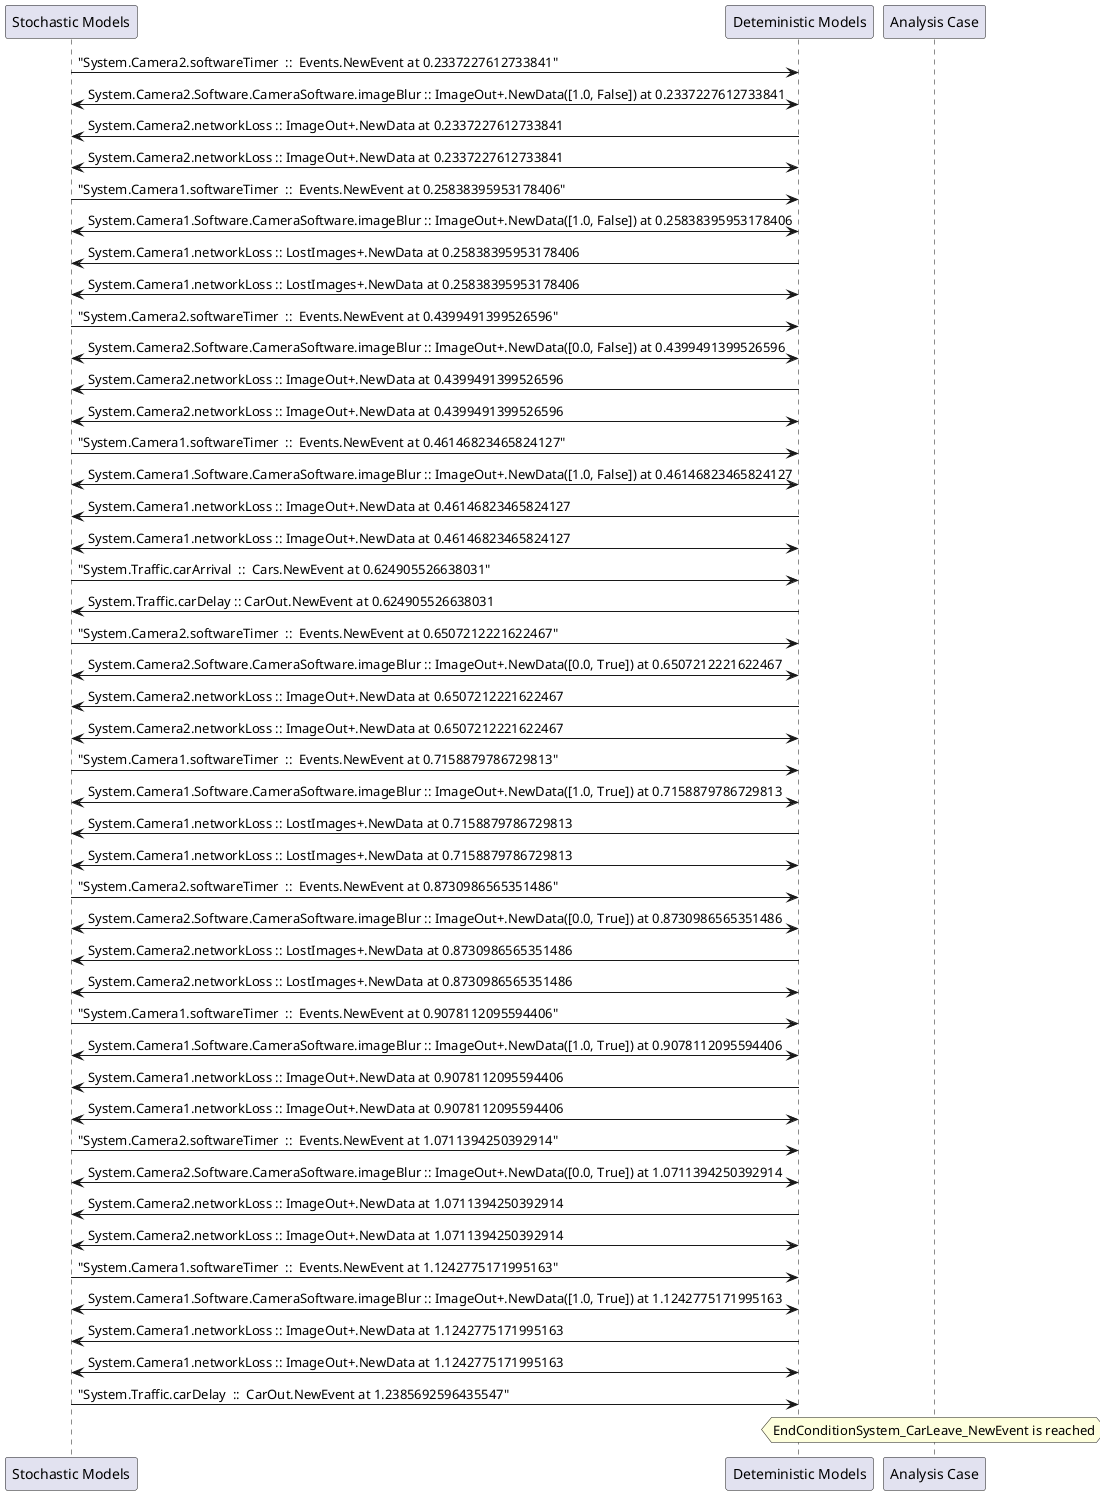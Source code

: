 
	@startuml
	participant "Stochastic Models" as stochmodel
	participant "Deteministic Models" as detmodel
	participant "Analysis Case" as analysis
	{10928_stop} stochmodel -> detmodel : "System.Camera2.softwareTimer  ::  Events.NewEvent at 0.2337227612733841"
detmodel <-> stochmodel : System.Camera2.Software.CameraSoftware.imageBlur :: ImageOut+.NewData([1.0, False]) at 0.2337227612733841
detmodel -> stochmodel : System.Camera2.networkLoss :: ImageOut+.NewData at 0.2337227612733841
detmodel <-> stochmodel : System.Camera2.networkLoss :: ImageOut+.NewData at 0.2337227612733841
{10913_stop} stochmodel -> detmodel : "System.Camera1.softwareTimer  ::  Events.NewEvent at 0.25838395953178406"
detmodel <-> stochmodel : System.Camera1.Software.CameraSoftware.imageBlur :: ImageOut+.NewData([1.0, False]) at 0.25838395953178406
detmodel -> stochmodel : System.Camera1.networkLoss :: LostImages+.NewData at 0.25838395953178406
detmodel <-> stochmodel : System.Camera1.networkLoss :: LostImages+.NewData at 0.25838395953178406
{10929_stop} stochmodel -> detmodel : "System.Camera2.softwareTimer  ::  Events.NewEvent at 0.4399491399526596"
detmodel <-> stochmodel : System.Camera2.Software.CameraSoftware.imageBlur :: ImageOut+.NewData([0.0, False]) at 0.4399491399526596
detmodel -> stochmodel : System.Camera2.networkLoss :: ImageOut+.NewData at 0.4399491399526596
detmodel <-> stochmodel : System.Camera2.networkLoss :: ImageOut+.NewData at 0.4399491399526596
{10914_stop} stochmodel -> detmodel : "System.Camera1.softwareTimer  ::  Events.NewEvent at 0.46146823465824127"
detmodel <-> stochmodel : System.Camera1.Software.CameraSoftware.imageBlur :: ImageOut+.NewData([1.0, False]) at 0.46146823465824127
detmodel -> stochmodel : System.Camera1.networkLoss :: ImageOut+.NewData at 0.46146823465824127
detmodel <-> stochmodel : System.Camera1.networkLoss :: ImageOut+.NewData at 0.46146823465824127
{10943_stop} stochmodel -> detmodel : "System.Traffic.carArrival  ::  Cars.NewEvent at 0.624905526638031"
{10951_start} detmodel -> stochmodel : System.Traffic.carDelay :: CarOut.NewEvent at 0.624905526638031
{10930_stop} stochmodel -> detmodel : "System.Camera2.softwareTimer  ::  Events.NewEvent at 0.6507212221622467"
detmodel <-> stochmodel : System.Camera2.Software.CameraSoftware.imageBlur :: ImageOut+.NewData([0.0, True]) at 0.6507212221622467
detmodel -> stochmodel : System.Camera2.networkLoss :: ImageOut+.NewData at 0.6507212221622467
detmodel <-> stochmodel : System.Camera2.networkLoss :: ImageOut+.NewData at 0.6507212221622467
{10915_stop} stochmodel -> detmodel : "System.Camera1.softwareTimer  ::  Events.NewEvent at 0.7158879786729813"
detmodel <-> stochmodel : System.Camera1.Software.CameraSoftware.imageBlur :: ImageOut+.NewData([1.0, True]) at 0.7158879786729813
detmodel -> stochmodel : System.Camera1.networkLoss :: LostImages+.NewData at 0.7158879786729813
detmodel <-> stochmodel : System.Camera1.networkLoss :: LostImages+.NewData at 0.7158879786729813
{10931_stop} stochmodel -> detmodel : "System.Camera2.softwareTimer  ::  Events.NewEvent at 0.8730986565351486"
detmodel <-> stochmodel : System.Camera2.Software.CameraSoftware.imageBlur :: ImageOut+.NewData([0.0, True]) at 0.8730986565351486
detmodel -> stochmodel : System.Camera2.networkLoss :: LostImages+.NewData at 0.8730986565351486
detmodel <-> stochmodel : System.Camera2.networkLoss :: LostImages+.NewData at 0.8730986565351486
{10916_stop} stochmodel -> detmodel : "System.Camera1.softwareTimer  ::  Events.NewEvent at 0.9078112095594406"
detmodel <-> stochmodel : System.Camera1.Software.CameraSoftware.imageBlur :: ImageOut+.NewData([1.0, True]) at 0.9078112095594406
detmodel -> stochmodel : System.Camera1.networkLoss :: ImageOut+.NewData at 0.9078112095594406
detmodel <-> stochmodel : System.Camera1.networkLoss :: ImageOut+.NewData at 0.9078112095594406
{10932_stop} stochmodel -> detmodel : "System.Camera2.softwareTimer  ::  Events.NewEvent at 1.0711394250392914"
detmodel <-> stochmodel : System.Camera2.Software.CameraSoftware.imageBlur :: ImageOut+.NewData([0.0, True]) at 1.0711394250392914
detmodel -> stochmodel : System.Camera2.networkLoss :: ImageOut+.NewData at 1.0711394250392914
detmodel <-> stochmodel : System.Camera2.networkLoss :: ImageOut+.NewData at 1.0711394250392914
{10917_stop} stochmodel -> detmodel : "System.Camera1.softwareTimer  ::  Events.NewEvent at 1.1242775171995163"
detmodel <-> stochmodel : System.Camera1.Software.CameraSoftware.imageBlur :: ImageOut+.NewData([1.0, True]) at 1.1242775171995163
detmodel -> stochmodel : System.Camera1.networkLoss :: ImageOut+.NewData at 1.1242775171995163
detmodel <-> stochmodel : System.Camera1.networkLoss :: ImageOut+.NewData at 1.1242775171995163
{10951_stop} stochmodel -> detmodel : "System.Traffic.carDelay  ::  CarOut.NewEvent at 1.2385692596435547"
{10951_start} <-> {10951_stop} : delay
hnote over analysis 
EndConditionSystem_CarLeave_NewEvent is reached
endnote
@enduml